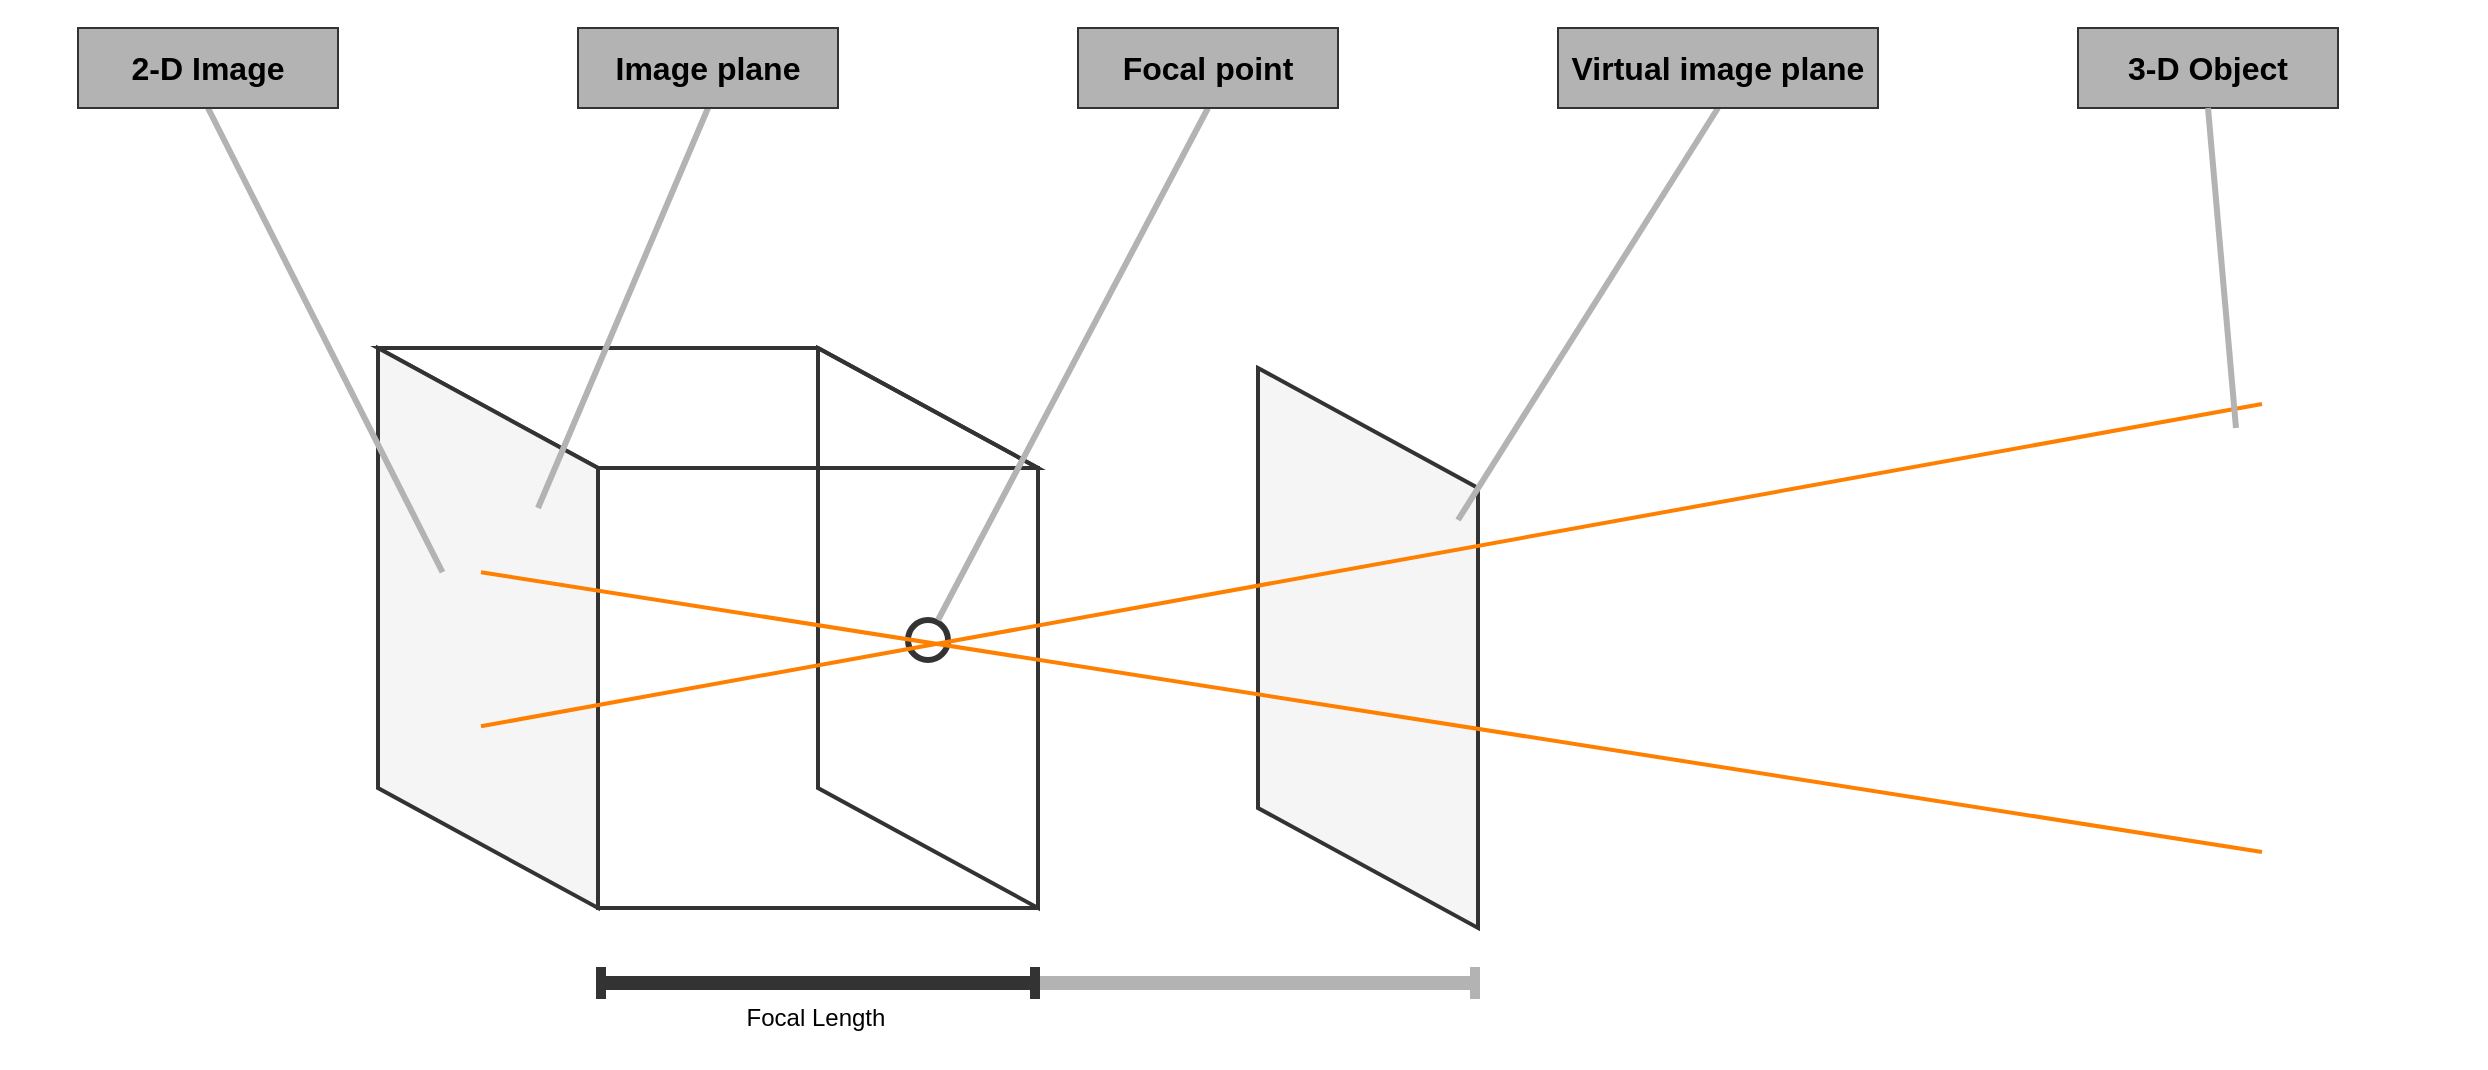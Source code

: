 <mxfile version="14.9.6" type="device"><diagram id="oWJ7yUm3GMp-Iq7Tc8Y5" name="Page-1"><mxGraphModel dx="1858" dy="1690" grid="1" gridSize="10" guides="1" tooltips="1" connect="1" arrows="1" fold="1" page="1" pageScale="1" pageWidth="1600" pageHeight="900" math="0" shadow="0"><root><mxCell id="0"/><mxCell id="1" parent="0"/><mxCell id="memAs-kKTts-bkk-mBhv-40" value="" style="rounded=0;whiteSpace=wrap;html=1;shadow=0;strokeWidth=1;gradientColor=none;strokeColor=none;fillColor=#FFFFFF;" vertex="1" parent="1"><mxGeometry x="601.5" y="136" width="1238.5" height="534" as="geometry"/></mxCell><mxCell id="memAs-kKTts-bkk-mBhv-3" value="" style="rounded=0;whiteSpace=wrap;html=1;shadow=0;strokeWidth=2;fillColor=none;gradientColor=none;rotation=0;strokeColor=#333333;" vertex="1" parent="1"><mxGeometry x="900" y="370" width="220" height="220" as="geometry"/></mxCell><mxCell id="memAs-kKTts-bkk-mBhv-6" value="" style="shape=parallelogram;perimeter=parallelogramPerimeter;whiteSpace=wrap;html=1;fixedSize=1;shadow=0;strokeWidth=2;fillColor=none;gradientColor=none;direction=east;size=110;flipV=1;rotation=0;strokeColor=#333333;" vertex="1" parent="1"><mxGeometry x="790" y="310" width="330" height="60" as="geometry"/></mxCell><mxCell id="memAs-kKTts-bkk-mBhv-14" value="" style="shape=parallelogram;perimeter=parallelogramPerimeter;whiteSpace=wrap;html=1;fixedSize=1;shadow=0;strokeWidth=2;size=60;direction=south;rotation=0;fontColor=#333333;fillColor=#f5f5f5;strokeColor=#333333;" vertex="1" parent="1"><mxGeometry x="790" y="310" width="110" height="280" as="geometry"/></mxCell><mxCell id="memAs-kKTts-bkk-mBhv-15" value="" style="shape=image;html=1;verticalAlign=top;verticalLabelPosition=bottom;labelBackgroundColor=#ffffff;imageAspect=0;aspect=fixed;image=https://cdn3.iconfinder.com/data/icons/spring-2-1/30/Tree-128.png;shadow=0;strokeColor=#0000FF;strokeWidth=2;fillColor=#ffffff;gradientColor=none;rotation=0;sketch=0;" vertex="1" parent="1"><mxGeometry x="1620" y="338" width="224" height="224" as="geometry"/></mxCell><mxCell id="memAs-kKTts-bkk-mBhv-22" value="" style="rounded=0;whiteSpace=wrap;html=1;shadow=0;strokeWidth=2;rotation=0;fontColor=#ffffff;strokeColor=#333333;fillColor=#333333;" vertex="1" parent="1"><mxGeometry x="900" y="625" width="217" height="5" as="geometry"/></mxCell><mxCell id="memAs-kKTts-bkk-mBhv-27" value="" style="rounded=0;whiteSpace=wrap;html=1;shadow=0;strokeWidth=2;gradientColor=none;rotation=0;strokeColor=#B3B3B3;fillColor=#B3B3B3;" vertex="1" parent="1"><mxGeometry x="1337" y="620.5" width="3" height="14" as="geometry"/></mxCell><mxCell id="memAs-kKTts-bkk-mBhv-28" value="Focal Length" style="text;html=1;strokeColor=none;fillColor=none;align=center;verticalAlign=middle;whiteSpace=wrap;rounded=0;shadow=0;rotation=0;" vertex="1" parent="1"><mxGeometry x="967.5" y="634.5" width="82" height="20" as="geometry"/></mxCell><mxCell id="memAs-kKTts-bkk-mBhv-34" value="&lt;font style=&quot;font-size: 16px&quot;&gt;&lt;b&gt;&lt;font style=&quot;font-size: 16px&quot;&gt;3-D Object&lt;/font&gt;&lt;/b&gt;&lt;/font&gt;" style="rounded=0;whiteSpace=wrap;html=1;shadow=0;strokeWidth=1;fillColor=#B3B3B3;gradientColor=none;strokeColor=#333333;" vertex="1" parent="1"><mxGeometry x="1640" y="150" width="130" height="40" as="geometry"/></mxCell><mxCell id="memAs-kKTts-bkk-mBhv-39" value="" style="endArrow=none;html=1;strokeWidth=3;strokeColor=#B3B3B3;exitX=0.75;exitY=1;exitDx=0;exitDy=0;entryX=0.5;entryY=1;entryDx=0;entryDy=0;" edge="1" parent="1" source="memAs-kKTts-bkk-mBhv-56" target="memAs-kKTts-bkk-mBhv-62"><mxGeometry width="50" height="50" relative="1" as="geometry"><mxPoint x="740" y="420" as="sourcePoint"/><mxPoint x="670" y="260" as="targetPoint"/></mxGeometry></mxCell><mxCell id="memAs-kKTts-bkk-mBhv-44" value="" style="rounded=0;whiteSpace=wrap;html=1;shadow=0;strokeWidth=2;gradientColor=none;rotation=0;strokeColor=#333333;fillColor=#333333;" vertex="1" parent="1"><mxGeometry x="900" y="620.5" width="3" height="14" as="geometry"/></mxCell><mxCell id="memAs-kKTts-bkk-mBhv-51" value="" style="shape=parallelogram;perimeter=parallelogramPerimeter;whiteSpace=wrap;html=1;fixedSize=1;shadow=0;strokeWidth=2;size=60;direction=south;rotation=0;fontColor=#333333;strokeColor=#333333;fillColor=none;" vertex="1" parent="1"><mxGeometry x="1010" y="310" width="110" height="280" as="geometry"/></mxCell><mxCell id="memAs-kKTts-bkk-mBhv-52" value="" style="shape=parallelogram;perimeter=parallelogramPerimeter;whiteSpace=wrap;html=1;fixedSize=1;shadow=0;strokeWidth=2;size=60;direction=south;rotation=0;fontColor=#333333;fillColor=#f5f5f5;strokeColor=#333333;" vertex="1" parent="1"><mxGeometry x="1230" y="320" width="110" height="280" as="geometry"/></mxCell><mxCell id="memAs-kKTts-bkk-mBhv-54" value="" style="rounded=0;whiteSpace=wrap;html=1;shadow=0;strokeWidth=2;rotation=0;fontColor=#ffffff;fillColor=#B3B3B3;strokeColor=#B3B3B3;" vertex="1" parent="1"><mxGeometry x="1120" y="625" width="217" height="5" as="geometry"/></mxCell><mxCell id="memAs-kKTts-bkk-mBhv-25" value="" style="rounded=0;whiteSpace=wrap;html=1;shadow=0;strokeWidth=2;gradientColor=none;rotation=0;strokeColor=#333333;fillColor=#333333;" vertex="1" parent="1"><mxGeometry x="1117" y="620.5" width="3" height="14" as="geometry"/></mxCell><mxCell id="memAs-kKTts-bkk-mBhv-55" value="" style="ellipse;whiteSpace=wrap;html=1;aspect=fixed;shadow=0;strokeWidth=3;gradientColor=none;fillColor=none;strokeColor=#333333;" vertex="1" parent="1"><mxGeometry x="1055" y="446" width="20" height="20" as="geometry"/></mxCell><mxCell id="memAs-kKTts-bkk-mBhv-56" value="" style="shape=image;html=1;verticalAlign=top;verticalLabelPosition=bottom;labelBackgroundColor=#ffffff;imageAspect=0;aspect=fixed;image=https://cdn3.iconfinder.com/data/icons/spring-2-1/30/Tree-128.png;shadow=0;strokeColor=#0000FF;strokeWidth=2;fillColor=#ffffff;gradientColor=none;rotation=-180;" vertex="1" parent="1"><mxGeometry x="803" y="422.13" width="77" height="77" as="geometry"/></mxCell><mxCell id="memAs-kKTts-bkk-mBhv-57" value="" style="endArrow=none;html=1;strokeWidth=2;strokeColor=#FF8000;exitX=0.5;exitY=1;exitDx=0;exitDy=0;entryX=0.5;entryY=1;entryDx=0;entryDy=0;" edge="1" parent="1" source="memAs-kKTts-bkk-mBhv-56" target="memAs-kKTts-bkk-mBhv-15"><mxGeometry width="50" height="50" relative="1" as="geometry"><mxPoint x="800" y="650" as="sourcePoint"/><mxPoint x="1442" y="722" as="targetPoint"/></mxGeometry></mxCell><mxCell id="memAs-kKTts-bkk-mBhv-19" value="" style="endArrow=none;html=1;strokeWidth=2;strokeColor=#FF8000;entryX=0.5;entryY=0;entryDx=0;entryDy=0;startArrow=none;exitX=0.5;exitY=0;exitDx=0;exitDy=0;" edge="1" parent="1" source="memAs-kKTts-bkk-mBhv-56" target="memAs-kKTts-bkk-mBhv-15"><mxGeometry width="50" height="50" relative="1" as="geometry"><mxPoint x="168" y="548" as="sourcePoint"/><mxPoint x="570" y="470" as="targetPoint"/></mxGeometry></mxCell><mxCell id="memAs-kKTts-bkk-mBhv-58" value="" style="shape=image;html=1;verticalAlign=top;verticalLabelPosition=bottom;imageAspect=0;aspect=fixed;image=https://cdn3.iconfinder.com/data/icons/spring-2-1/30/Tree-128.png;shadow=0;strokeColor=#0000FF;strokeWidth=2;fillColor=#ffffff;gradientColor=none;rotation=0;labelBorderColor=none;sketch=0;" vertex="1" parent="1"><mxGeometry x="1246.5" y="417.5" width="77" height="77" as="geometry"/></mxCell><mxCell id="memAs-kKTts-bkk-mBhv-63" value="" style="endArrow=none;html=1;strokeWidth=3;strokeColor=#B3B3B3;entryX=0.5;entryY=1;entryDx=0;entryDy=0;" edge="1" parent="1" target="memAs-kKTts-bkk-mBhv-61"><mxGeometry width="50" height="50" relative="1" as="geometry"><mxPoint x="870" y="390" as="sourcePoint"/><mxPoint x="980" y="310" as="targetPoint"/></mxGeometry></mxCell><mxCell id="memAs-kKTts-bkk-mBhv-64" value="" style="endArrow=none;html=1;strokeWidth=3;strokeColor=#B3B3B3;entryX=0.5;entryY=1;entryDx=0;entryDy=0;" edge="1" parent="1" target="memAs-kKTts-bkk-mBhv-60"><mxGeometry width="50" height="50" relative="1" as="geometry"><mxPoint x="1070" y="446" as="sourcePoint"/><mxPoint x="1155" y="246" as="targetPoint"/></mxGeometry></mxCell><mxCell id="memAs-kKTts-bkk-mBhv-65" value="" style="endArrow=none;html=1;strokeWidth=3;strokeColor=#B3B3B3;entryX=0.5;entryY=1;entryDx=0;entryDy=0;" edge="1" parent="1" target="memAs-kKTts-bkk-mBhv-59"><mxGeometry width="50" height="50" relative="1" as="geometry"><mxPoint x="1330" y="396" as="sourcePoint"/><mxPoint x="1460" y="210" as="targetPoint"/></mxGeometry></mxCell><mxCell id="memAs-kKTts-bkk-mBhv-59" value="&lt;font style=&quot;font-size: 16px&quot;&gt;&lt;b&gt;&lt;font style=&quot;font-size: 16px&quot;&gt;Virtual image plane&lt;/font&gt;&lt;/b&gt;&lt;/font&gt;" style="rounded=0;whiteSpace=wrap;html=1;shadow=0;strokeWidth=1;fillColor=#B3B3B3;gradientColor=none;strokeColor=#333333;" vertex="1" parent="1"><mxGeometry x="1380" y="150" width="160" height="40" as="geometry"/></mxCell><mxCell id="memAs-kKTts-bkk-mBhv-60" value="&lt;font style=&quot;font-size: 16px&quot;&gt;&lt;b&gt;&lt;font style=&quot;font-size: 16px&quot;&gt;Focal point&lt;/font&gt;&lt;/b&gt;&lt;/font&gt;" style="rounded=0;whiteSpace=wrap;html=1;shadow=0;strokeWidth=1;fillColor=#B3B3B3;gradientColor=none;strokeColor=#333333;" vertex="1" parent="1"><mxGeometry x="1140" y="150" width="130" height="40" as="geometry"/></mxCell><mxCell id="memAs-kKTts-bkk-mBhv-61" value="&lt;font style=&quot;font-size: 16px&quot;&gt;&lt;b&gt;&lt;font style=&quot;font-size: 16px&quot;&gt;Image plane&lt;/font&gt;&lt;/b&gt;&lt;/font&gt;" style="rounded=0;whiteSpace=wrap;html=1;shadow=0;strokeWidth=1;fillColor=#B3B3B3;gradientColor=none;strokeColor=#333333;" vertex="1" parent="1"><mxGeometry x="890" y="150" width="130" height="40" as="geometry"/></mxCell><mxCell id="memAs-kKTts-bkk-mBhv-62" value="&lt;font style=&quot;font-size: 16px&quot;&gt;&lt;b&gt;&lt;font style=&quot;font-size: 16px&quot;&gt;2-D Image&lt;/font&gt;&lt;/b&gt;&lt;/font&gt;" style="rounded=0;whiteSpace=wrap;html=1;shadow=0;strokeWidth=1;fillColor=#B3B3B3;gradientColor=none;strokeColor=#333333;" vertex="1" parent="1"><mxGeometry x="640" y="150" width="130" height="40" as="geometry"/></mxCell><mxCell id="memAs-kKTts-bkk-mBhv-66" value="" style="endArrow=none;html=1;strokeWidth=3;strokeColor=#B3B3B3;entryX=0.5;entryY=1;entryDx=0;entryDy=0;" edge="1" parent="1" target="memAs-kKTts-bkk-mBhv-34"><mxGeometry width="50" height="50" relative="1" as="geometry"><mxPoint x="1719" y="350.0" as="sourcePoint"/><mxPoint x="1844" y="144" as="targetPoint"/></mxGeometry></mxCell></root></mxGraphModel></diagram></mxfile>